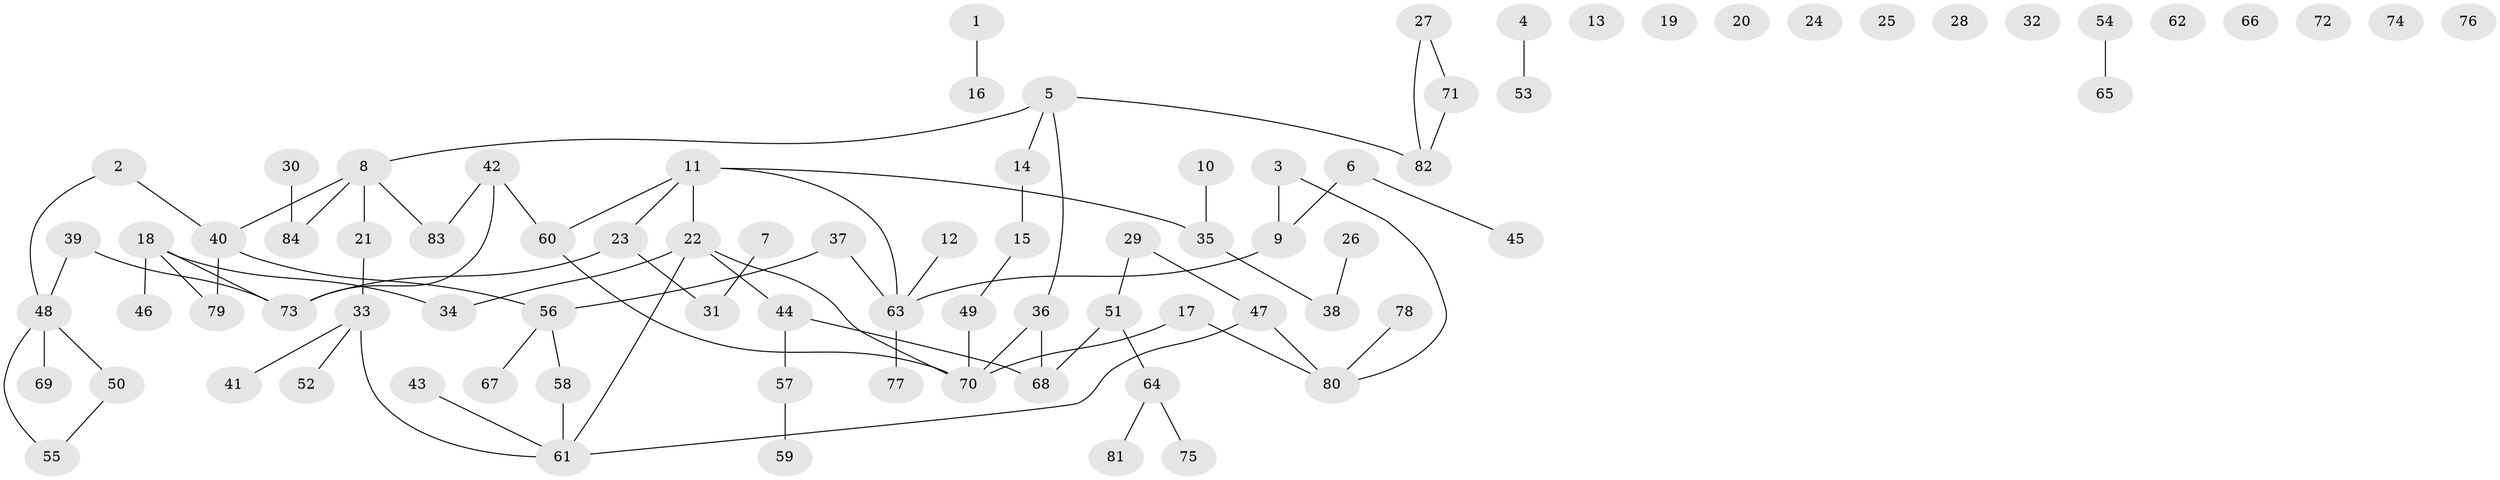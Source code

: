 // Generated by graph-tools (version 1.1) at 2025/00/03/09/25 03:00:48]
// undirected, 84 vertices, 84 edges
graph export_dot {
graph [start="1"]
  node [color=gray90,style=filled];
  1;
  2;
  3;
  4;
  5;
  6;
  7;
  8;
  9;
  10;
  11;
  12;
  13;
  14;
  15;
  16;
  17;
  18;
  19;
  20;
  21;
  22;
  23;
  24;
  25;
  26;
  27;
  28;
  29;
  30;
  31;
  32;
  33;
  34;
  35;
  36;
  37;
  38;
  39;
  40;
  41;
  42;
  43;
  44;
  45;
  46;
  47;
  48;
  49;
  50;
  51;
  52;
  53;
  54;
  55;
  56;
  57;
  58;
  59;
  60;
  61;
  62;
  63;
  64;
  65;
  66;
  67;
  68;
  69;
  70;
  71;
  72;
  73;
  74;
  75;
  76;
  77;
  78;
  79;
  80;
  81;
  82;
  83;
  84;
  1 -- 16;
  2 -- 40;
  2 -- 48;
  3 -- 9;
  3 -- 80;
  4 -- 53;
  5 -- 8;
  5 -- 14;
  5 -- 36;
  5 -- 82;
  6 -- 9;
  6 -- 45;
  7 -- 31;
  8 -- 21;
  8 -- 40;
  8 -- 83;
  8 -- 84;
  9 -- 63;
  10 -- 35;
  11 -- 22;
  11 -- 23;
  11 -- 35;
  11 -- 60;
  11 -- 63;
  12 -- 63;
  14 -- 15;
  15 -- 49;
  17 -- 70;
  17 -- 80;
  18 -- 34;
  18 -- 46;
  18 -- 73;
  18 -- 79;
  21 -- 33;
  22 -- 34;
  22 -- 44;
  22 -- 61;
  22 -- 70;
  23 -- 31;
  23 -- 73;
  26 -- 38;
  27 -- 71;
  27 -- 82;
  29 -- 47;
  29 -- 51;
  30 -- 84;
  33 -- 41;
  33 -- 52;
  33 -- 61;
  35 -- 38;
  36 -- 68;
  36 -- 70;
  37 -- 56;
  37 -- 63;
  39 -- 48;
  39 -- 73;
  40 -- 56;
  40 -- 79;
  42 -- 60;
  42 -- 73;
  42 -- 83;
  43 -- 61;
  44 -- 57;
  44 -- 68;
  47 -- 61;
  47 -- 80;
  48 -- 50;
  48 -- 55;
  48 -- 69;
  49 -- 70;
  50 -- 55;
  51 -- 64;
  51 -- 68;
  54 -- 65;
  56 -- 58;
  56 -- 67;
  57 -- 59;
  58 -- 61;
  60 -- 70;
  63 -- 77;
  64 -- 75;
  64 -- 81;
  71 -- 82;
  78 -- 80;
}
